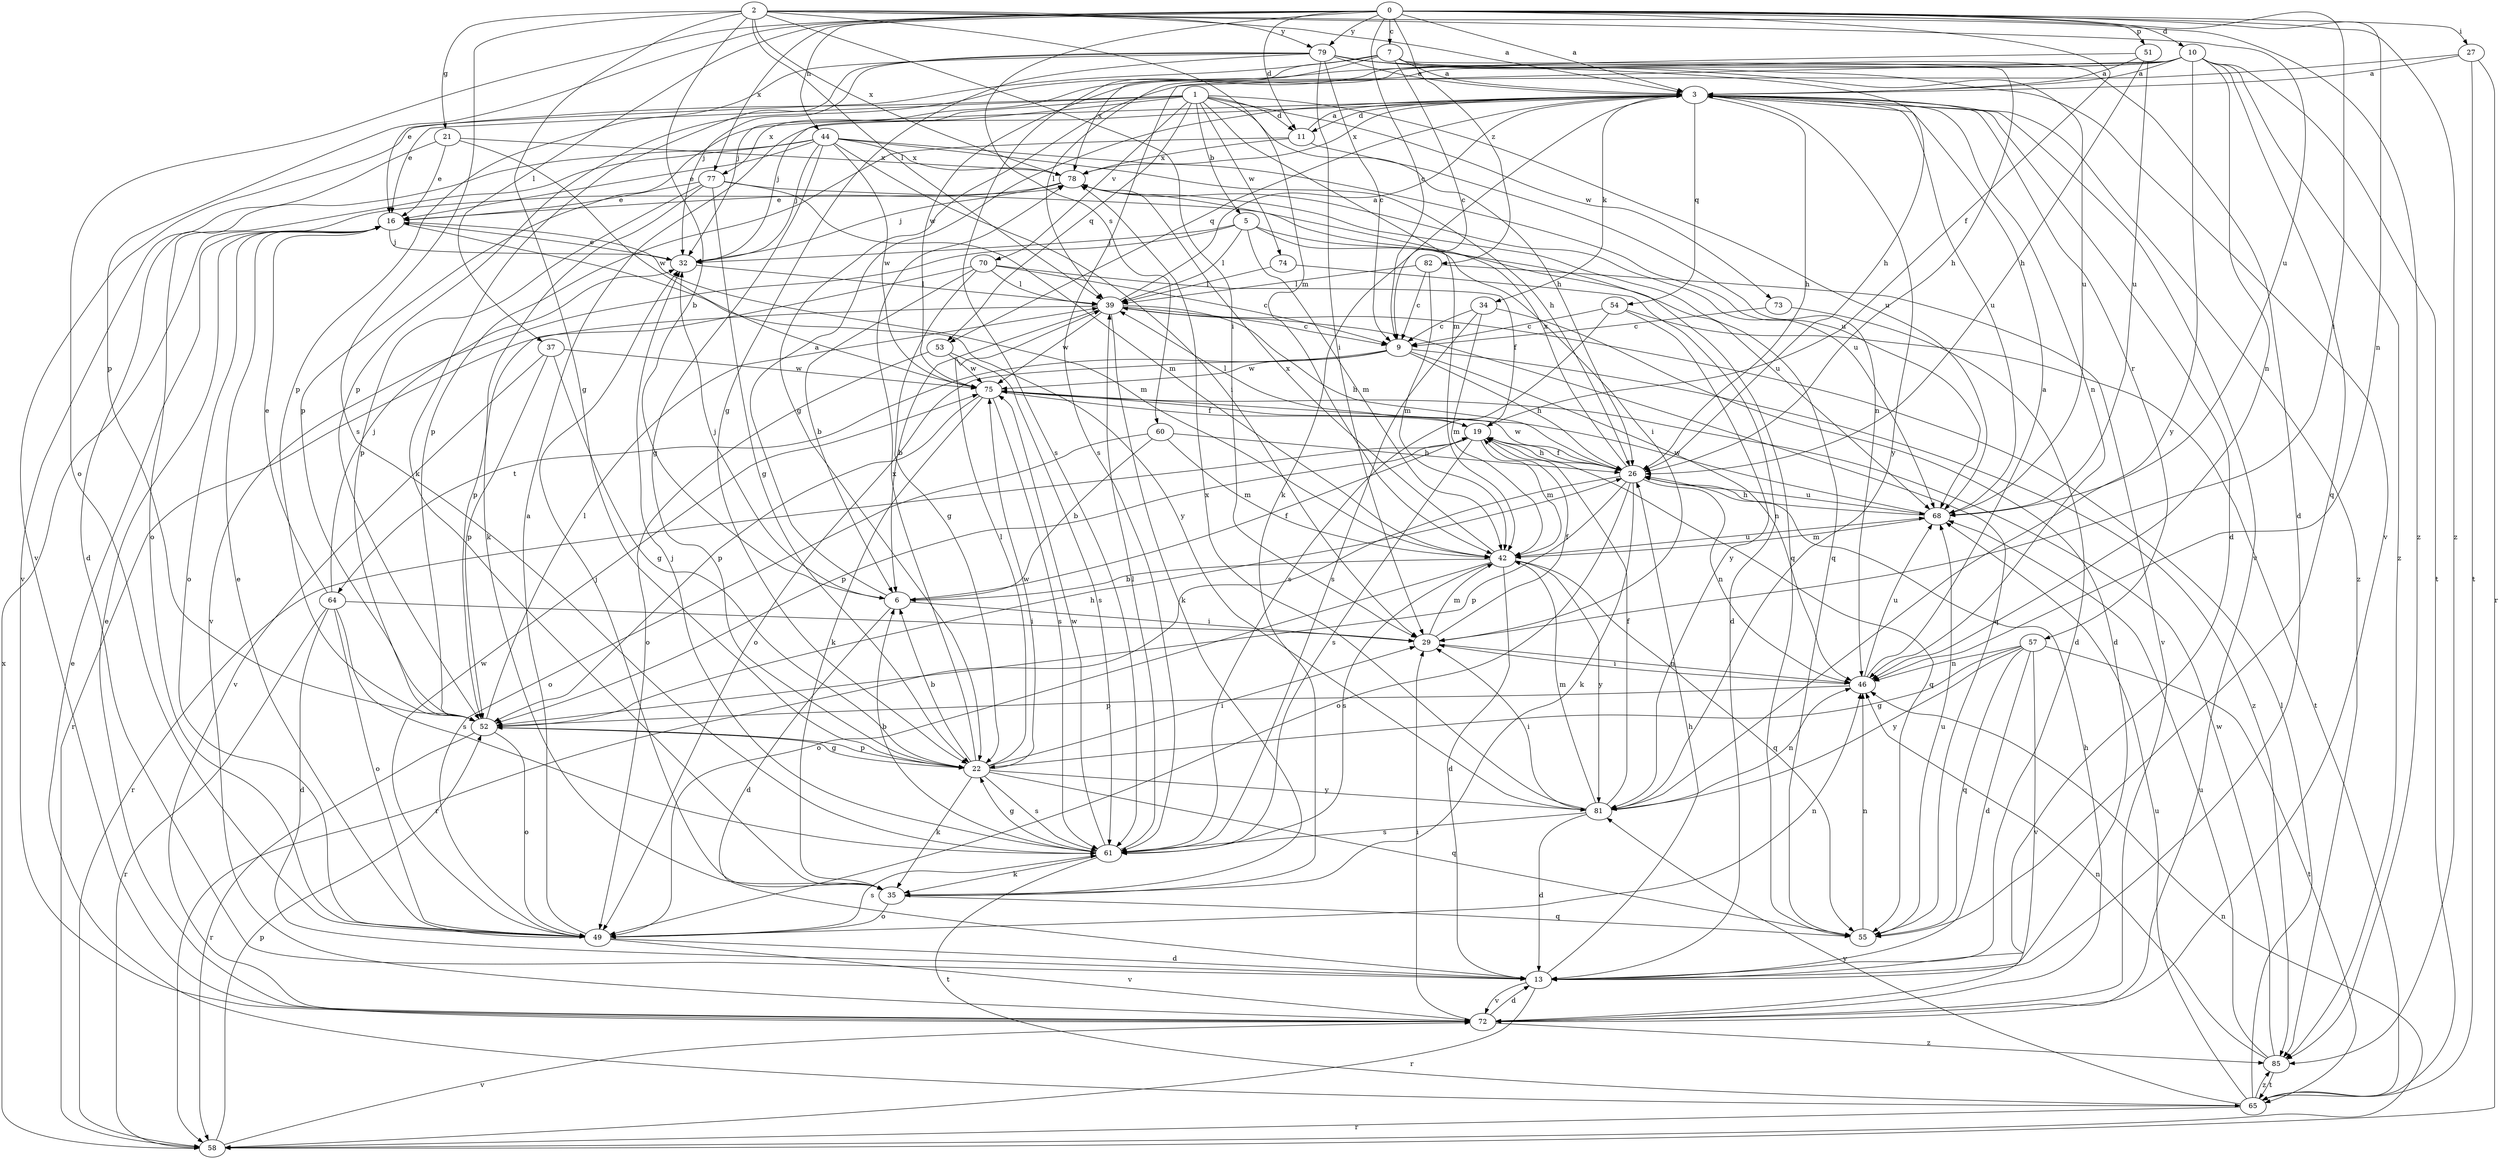 strict digraph  {
0;
1;
2;
3;
5;
6;
7;
9;
10;
11;
13;
16;
19;
21;
22;
26;
27;
29;
32;
34;
35;
37;
39;
42;
44;
46;
49;
51;
52;
53;
54;
55;
57;
58;
60;
61;
64;
65;
68;
70;
72;
73;
74;
75;
77;
78;
79;
81;
82;
85;
0 -> 3  [label=a];
0 -> 7  [label=c];
0 -> 9  [label=c];
0 -> 10  [label=d];
0 -> 11  [label=d];
0 -> 19  [label=f];
0 -> 27  [label=i];
0 -> 29  [label=i];
0 -> 37  [label=l];
0 -> 44  [label=n];
0 -> 46  [label=n];
0 -> 49  [label=o];
0 -> 51  [label=p];
0 -> 52  [label=p];
0 -> 60  [label=s];
0 -> 77  [label=x];
0 -> 79  [label=y];
0 -> 82  [label=z];
0 -> 85  [label=z];
1 -> 5  [label=b];
1 -> 11  [label=d];
1 -> 16  [label=e];
1 -> 26  [label=h];
1 -> 32  [label=j];
1 -> 42  [label=m];
1 -> 53  [label=q];
1 -> 68  [label=u];
1 -> 70  [label=v];
1 -> 72  [label=v];
1 -> 73  [label=w];
1 -> 74  [label=w];
1 -> 77  [label=x];
2 -> 3  [label=a];
2 -> 6  [label=b];
2 -> 21  [label=g];
2 -> 22  [label=g];
2 -> 29  [label=i];
2 -> 39  [label=l];
2 -> 42  [label=m];
2 -> 61  [label=s];
2 -> 68  [label=u];
2 -> 78  [label=x];
2 -> 79  [label=y];
2 -> 85  [label=z];
3 -> 11  [label=d];
3 -> 13  [label=d];
3 -> 26  [label=h];
3 -> 34  [label=k];
3 -> 35  [label=k];
3 -> 46  [label=n];
3 -> 52  [label=p];
3 -> 53  [label=q];
3 -> 54  [label=q];
3 -> 57  [label=r];
3 -> 68  [label=u];
3 -> 72  [label=v];
3 -> 78  [label=x];
3 -> 81  [label=y];
3 -> 85  [label=z];
5 -> 29  [label=i];
5 -> 32  [label=j];
5 -> 39  [label=l];
5 -> 42  [label=m];
5 -> 68  [label=u];
5 -> 72  [label=v];
6 -> 3  [label=a];
6 -> 13  [label=d];
6 -> 19  [label=f];
6 -> 29  [label=i];
6 -> 32  [label=j];
7 -> 3  [label=a];
7 -> 9  [label=c];
7 -> 13  [label=d];
7 -> 16  [label=e];
7 -> 26  [label=h];
7 -> 61  [label=s];
7 -> 78  [label=x];
9 -> 26  [label=h];
9 -> 46  [label=n];
9 -> 49  [label=o];
9 -> 64  [label=t];
9 -> 75  [label=w];
9 -> 85  [label=z];
10 -> 3  [label=a];
10 -> 32  [label=j];
10 -> 39  [label=l];
10 -> 46  [label=n];
10 -> 55  [label=q];
10 -> 61  [label=s];
10 -> 65  [label=t];
10 -> 75  [label=w];
10 -> 81  [label=y];
10 -> 85  [label=z];
11 -> 3  [label=a];
11 -> 46  [label=n];
11 -> 52  [label=p];
11 -> 78  [label=x];
13 -> 26  [label=h];
13 -> 58  [label=r];
13 -> 72  [label=v];
16 -> 32  [label=j];
16 -> 42  [label=m];
16 -> 49  [label=o];
16 -> 81  [label=y];
19 -> 26  [label=h];
19 -> 39  [label=l];
19 -> 42  [label=m];
19 -> 52  [label=p];
19 -> 55  [label=q];
19 -> 58  [label=r];
19 -> 61  [label=s];
21 -> 16  [label=e];
21 -> 72  [label=v];
21 -> 75  [label=w];
21 -> 78  [label=x];
22 -> 6  [label=b];
22 -> 29  [label=i];
22 -> 35  [label=k];
22 -> 39  [label=l];
22 -> 52  [label=p];
22 -> 55  [label=q];
22 -> 61  [label=s];
22 -> 75  [label=w];
22 -> 78  [label=x];
22 -> 81  [label=y];
26 -> 19  [label=f];
26 -> 35  [label=k];
26 -> 46  [label=n];
26 -> 49  [label=o];
26 -> 52  [label=p];
26 -> 58  [label=r];
26 -> 68  [label=u];
26 -> 75  [label=w];
26 -> 78  [label=x];
27 -> 3  [label=a];
27 -> 22  [label=g];
27 -> 58  [label=r];
27 -> 65  [label=t];
29 -> 19  [label=f];
29 -> 42  [label=m];
29 -> 46  [label=n];
32 -> 16  [label=e];
32 -> 39  [label=l];
34 -> 9  [label=c];
34 -> 13  [label=d];
34 -> 42  [label=m];
34 -> 61  [label=s];
35 -> 32  [label=j];
35 -> 49  [label=o];
35 -> 55  [label=q];
37 -> 22  [label=g];
37 -> 52  [label=p];
37 -> 72  [label=v];
37 -> 75  [label=w];
39 -> 3  [label=a];
39 -> 6  [label=b];
39 -> 9  [label=c];
39 -> 26  [label=h];
39 -> 35  [label=k];
39 -> 55  [label=q];
39 -> 58  [label=r];
39 -> 75  [label=w];
42 -> 6  [label=b];
42 -> 13  [label=d];
42 -> 49  [label=o];
42 -> 55  [label=q];
42 -> 61  [label=s];
42 -> 68  [label=u];
42 -> 78  [label=x];
42 -> 81  [label=y];
44 -> 13  [label=d];
44 -> 16  [label=e];
44 -> 22  [label=g];
44 -> 26  [label=h];
44 -> 29  [label=i];
44 -> 32  [label=j];
44 -> 49  [label=o];
44 -> 68  [label=u];
44 -> 75  [label=w];
44 -> 78  [label=x];
46 -> 3  [label=a];
46 -> 29  [label=i];
46 -> 52  [label=p];
46 -> 68  [label=u];
49 -> 3  [label=a];
49 -> 13  [label=d];
49 -> 16  [label=e];
49 -> 46  [label=n];
49 -> 61  [label=s];
49 -> 72  [label=v];
49 -> 75  [label=w];
51 -> 3  [label=a];
51 -> 26  [label=h];
51 -> 52  [label=p];
51 -> 68  [label=u];
52 -> 22  [label=g];
52 -> 26  [label=h];
52 -> 39  [label=l];
52 -> 49  [label=o];
52 -> 58  [label=r];
53 -> 49  [label=o];
53 -> 61  [label=s];
53 -> 75  [label=w];
54 -> 9  [label=c];
54 -> 61  [label=s];
54 -> 65  [label=t];
54 -> 81  [label=y];
55 -> 46  [label=n];
55 -> 68  [label=u];
57 -> 13  [label=d];
57 -> 22  [label=g];
57 -> 46  [label=n];
57 -> 55  [label=q];
57 -> 65  [label=t];
57 -> 72  [label=v];
57 -> 81  [label=y];
58 -> 46  [label=n];
58 -> 52  [label=p];
58 -> 72  [label=v];
58 -> 78  [label=x];
60 -> 6  [label=b];
60 -> 26  [label=h];
60 -> 42  [label=m];
60 -> 49  [label=o];
61 -> 6  [label=b];
61 -> 22  [label=g];
61 -> 32  [label=j];
61 -> 35  [label=k];
61 -> 39  [label=l];
61 -> 65  [label=t];
61 -> 75  [label=w];
64 -> 13  [label=d];
64 -> 16  [label=e];
64 -> 29  [label=i];
64 -> 32  [label=j];
64 -> 49  [label=o];
64 -> 58  [label=r];
64 -> 61  [label=s];
65 -> 16  [label=e];
65 -> 39  [label=l];
65 -> 58  [label=r];
65 -> 68  [label=u];
65 -> 81  [label=y];
65 -> 85  [label=z];
68 -> 26  [label=h];
68 -> 42  [label=m];
68 -> 75  [label=w];
70 -> 6  [label=b];
70 -> 9  [label=c];
70 -> 19  [label=f];
70 -> 22  [label=g];
70 -> 39  [label=l];
70 -> 52  [label=p];
72 -> 13  [label=d];
72 -> 16  [label=e];
72 -> 26  [label=h];
72 -> 29  [label=i];
72 -> 85  [label=z];
73 -> 9  [label=c];
73 -> 13  [label=d];
74 -> 13  [label=d];
74 -> 39  [label=l];
75 -> 19  [label=f];
75 -> 35  [label=k];
75 -> 52  [label=p];
75 -> 61  [label=s];
77 -> 16  [label=e];
77 -> 22  [label=g];
77 -> 35  [label=k];
77 -> 42  [label=m];
77 -> 52  [label=p];
77 -> 55  [label=q];
78 -> 16  [label=e];
78 -> 32  [label=j];
78 -> 55  [label=q];
78 -> 68  [label=u];
79 -> 3  [label=a];
79 -> 9  [label=c];
79 -> 22  [label=g];
79 -> 26  [label=h];
79 -> 29  [label=i];
79 -> 32  [label=j];
79 -> 35  [label=k];
79 -> 52  [label=p];
79 -> 68  [label=u];
79 -> 72  [label=v];
81 -> 13  [label=d];
81 -> 19  [label=f];
81 -> 29  [label=i];
81 -> 42  [label=m];
81 -> 46  [label=n];
81 -> 61  [label=s];
81 -> 78  [label=x];
82 -> 9  [label=c];
82 -> 39  [label=l];
82 -> 42  [label=m];
82 -> 72  [label=v];
85 -> 46  [label=n];
85 -> 65  [label=t];
85 -> 68  [label=u];
85 -> 75  [label=w];
}
